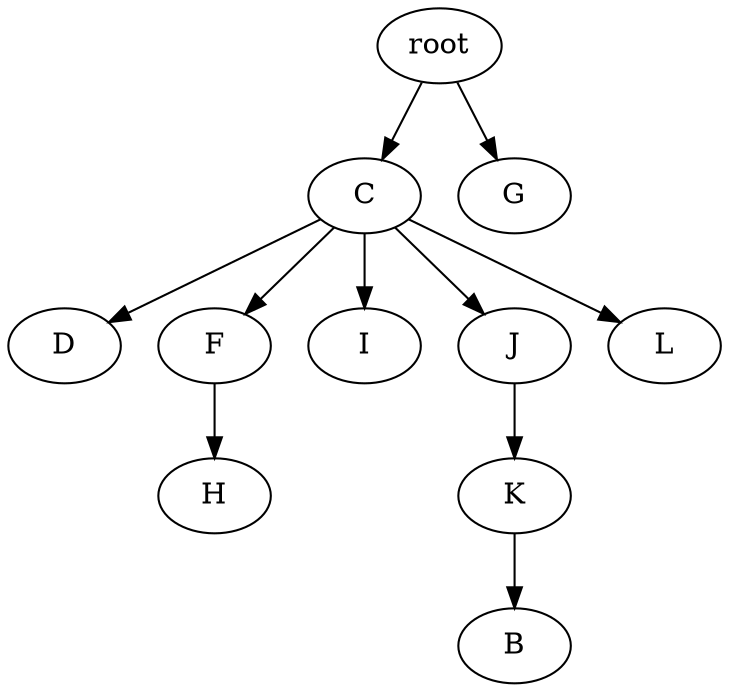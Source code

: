 strict digraph G {
	graph [name=G];
	0	 [label=root];
	2	 [label=C];
	0 -> 2;
	1	 [label=G];
	0 -> 1;
	12	 [label=B];
	9	 [label=D];
	2 -> 9;
	3	 [label=F];
	2 -> 3;
	7	 [label=I];
	2 -> 7;
	5	 [label=J];
	2 -> 5;
	8	 [label=L];
	2 -> 8;
	6	 [label=H];
	3 -> 6;
	11	 [label=K];
	5 -> 11;
	11 -> 12;
}
